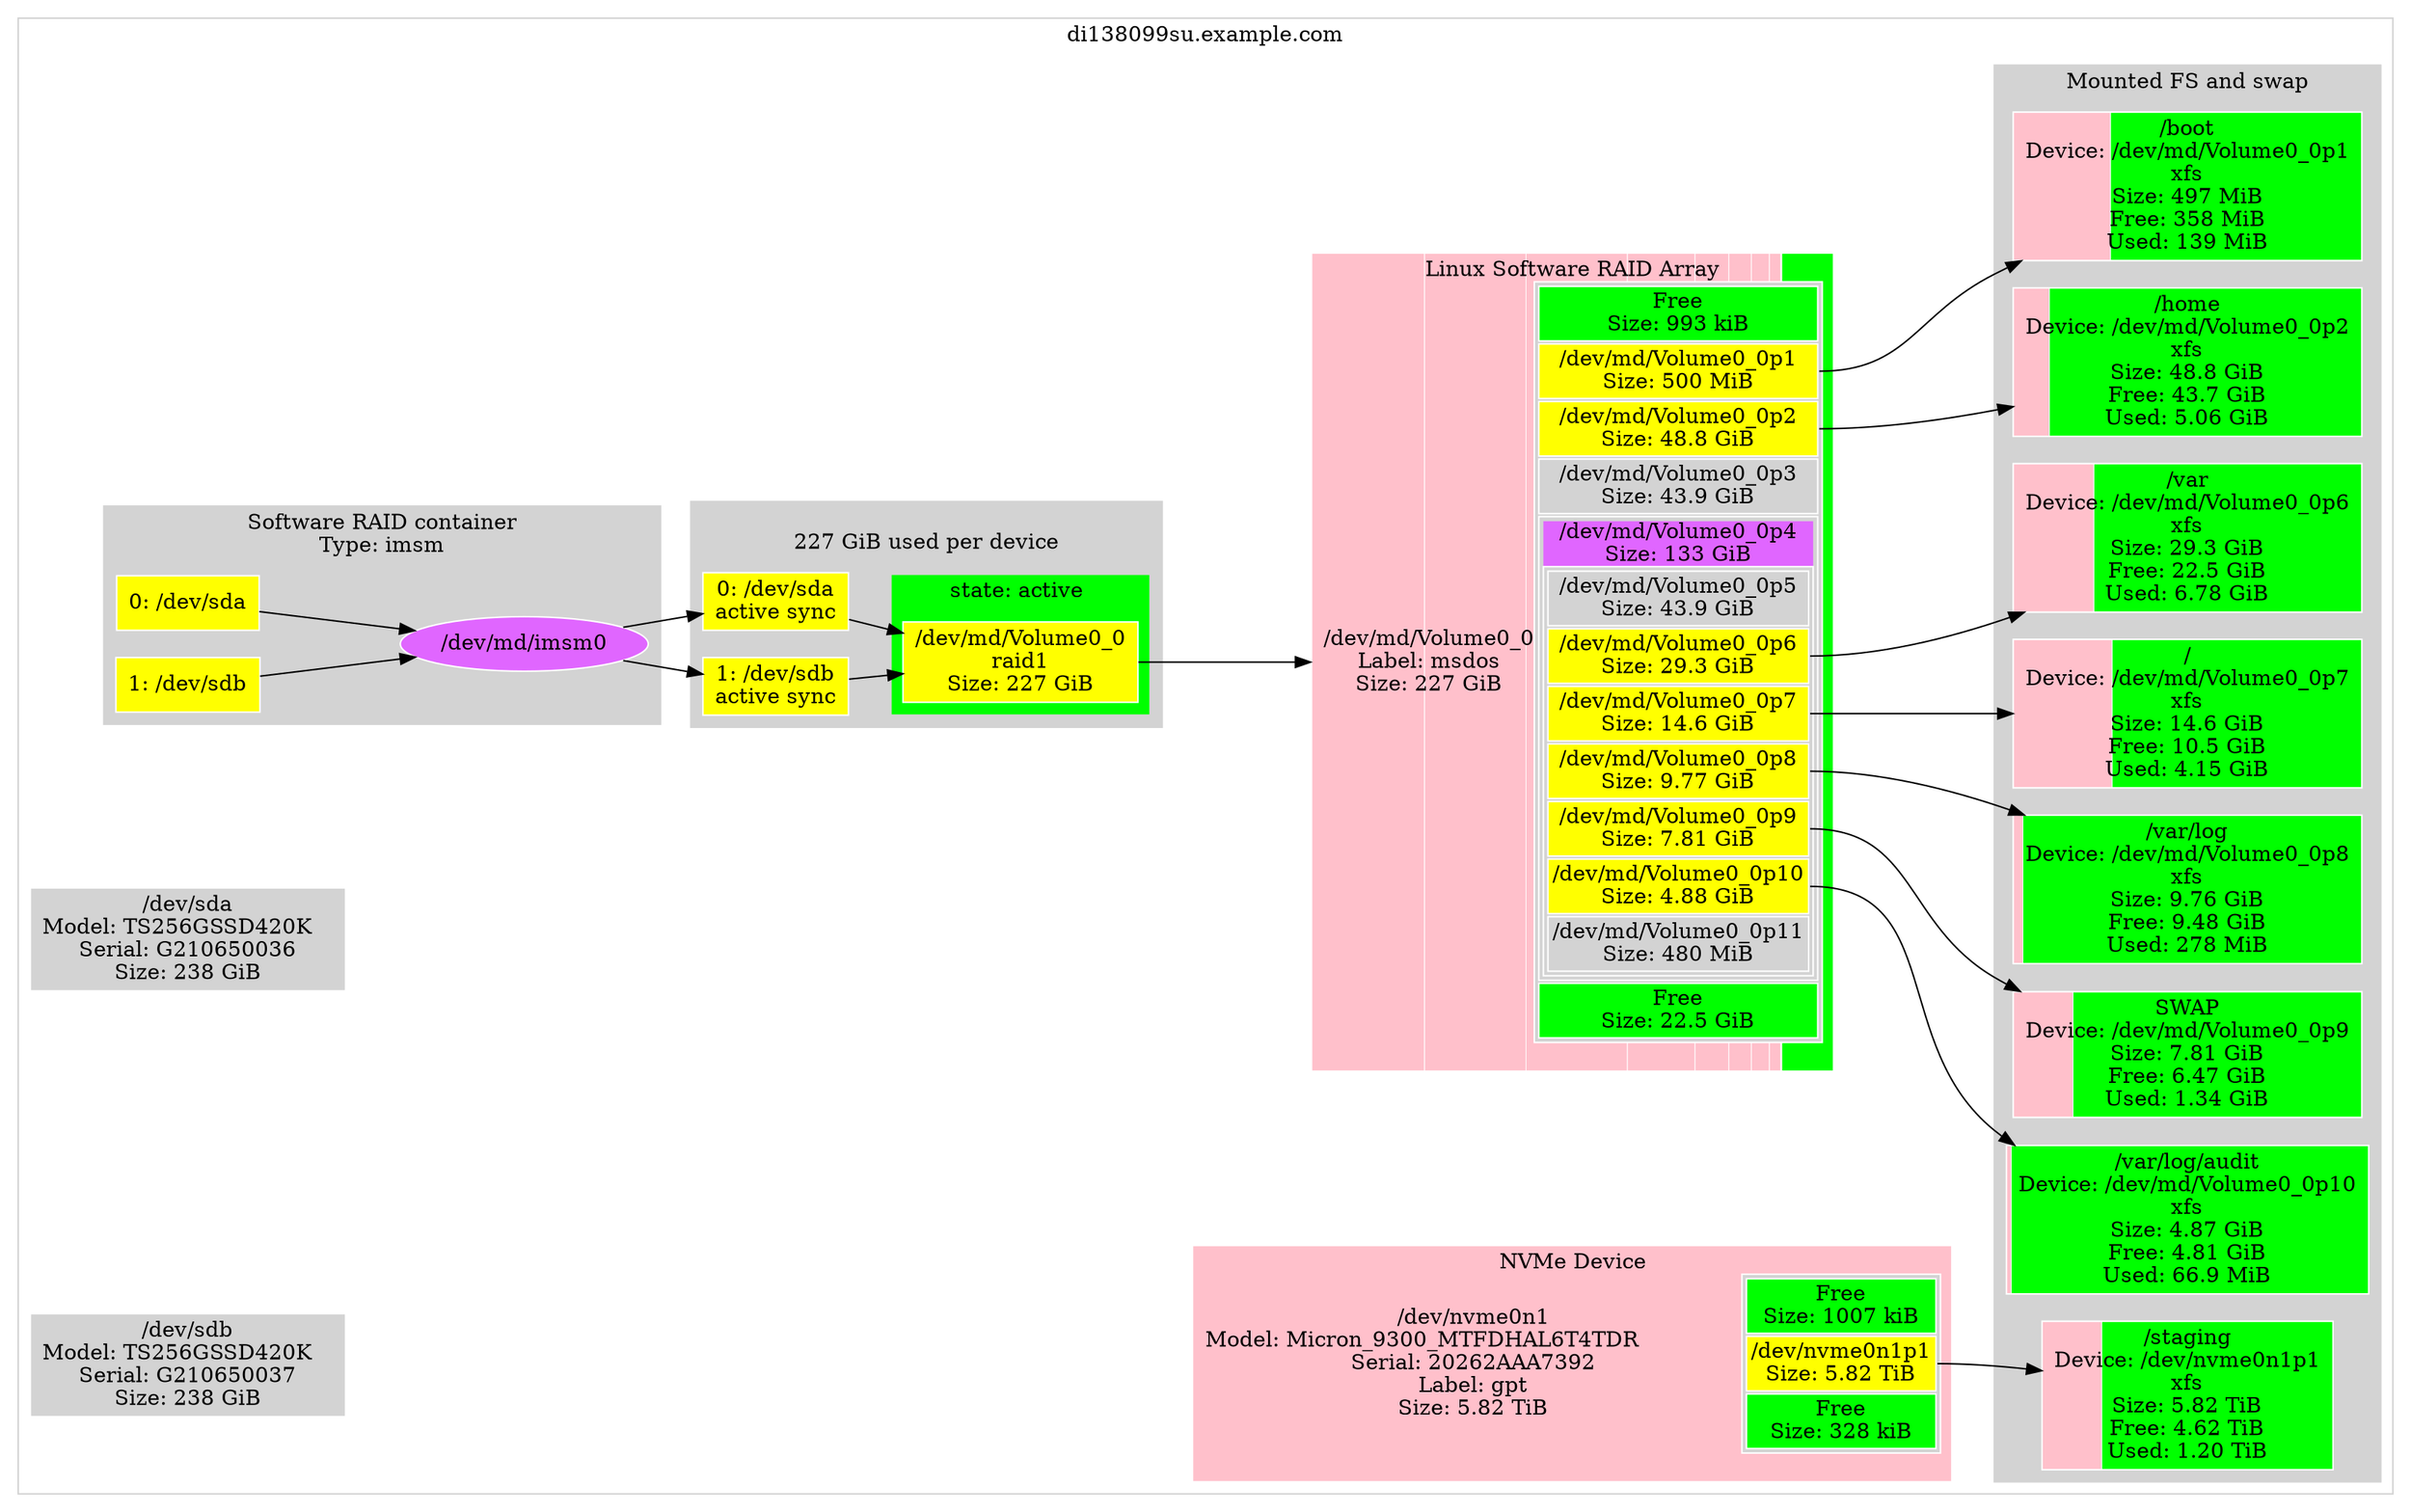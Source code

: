 digraph "di138099su.example.com"{ // HEADER: MACHINE
	rankdir=LR; // HEADER: MACHINE
	subgraph "cluster_machine@di138099su.example.com" {
		style=filled;
		color=lightgrey;
		fillcolor=white;
		node [style=filled,color=white,fillcolor=white,shape=rectangle];
			{ "machine@di138099su.example.com|Partition::MSDOS@md126" [
				label=<<TABLE BORDER="0" CELLPADDING="0" CELLSPACING="0">
						<TR> <TD COLSPAN="2">Linux Software RAID Array</TD> </TR><TR><TD >/dev/md/Volume0_0<BR/>Label: msdos<BR/>Size: 227 GiB</TD>    <TD BGCOLOR="lightgrey">
						<TABLE >
							<TR>
								<TD bgcolor="green">
								Free<BR/>Size: 993 kiB
								</TD>
							</TR>
							<TR>
								<TD PORT="1" BGCOLOR="yellow">
								/dev/md/Volume0_0p1<BR/>Size: 500 MiB
								</TD>
							</TR>
							<TR>
								<TD PORT="2" BGCOLOR="yellow">
								/dev/md/Volume0_0p2<BR/>Size: 48.8 GiB
								</TD>
							</TR>
							<TR>
								<TD PORT="3" BGCOLOR="lightgrey">
								/dev/md/Volume0_0p3<BR/>Size: 43.9 GiB
								</TD>
							</TR>
							<TR>
								<TD>
									<TABLE BORDER="0" CELLPADDING="0" CELLSPACING="0"><TR>
									<TD PORT="4" BGCOLOR="mediumorchid1">
									/dev/md/Volume0_0p4<BR/>Size: 133 GiB
									</TD></TR><TR><TD>
									<TABLE >
										<TR>
											<TD PORT="5" BGCOLOR="lightgrey">
											/dev/md/Volume0_0p5<BR/>Size: 43.9 GiB
											</TD>
										</TR>
										<TR>
											<TD PORT="6" BGCOLOR="yellow">
											/dev/md/Volume0_0p6<BR/>Size: 29.3 GiB
											</TD>
										</TR>
										<TR>
											<TD PORT="7" BGCOLOR="yellow">
											/dev/md/Volume0_0p7<BR/>Size: 14.6 GiB
											</TD>
										</TR>
										<TR>
											<TD PORT="8" BGCOLOR="yellow">
											/dev/md/Volume0_0p8<BR/>Size: 9.77 GiB
											</TD>
										</TR>
										<TR>
											<TD PORT="9" BGCOLOR="yellow">
											/dev/md/Volume0_0p9<BR/>Size: 7.81 GiB
											</TD>
										</TR>
										<TR>
											<TD PORT="10" BGCOLOR="yellow">
											/dev/md/Volume0_0p10<BR/>Size: 4.88 GiB
											</TD>
										</TR>
										<TR>
											<TD PORT="11" BGCOLOR="lightgrey">
											/dev/md/Volume0_0p11<BR/>Size: 480 MiB
											</TD>
										</TR>
									</TABLE>
									</TD></TR></TABLE>
								</TD>
							</TR>
							<TR>
								<TD bgcolor="green">
								Free<BR/>Size: 22.5 GiB
								</TD>
							</TR>
						</TABLE>
						</TD> </TR><TR> <TD COLSPAN="2"> </TD> </TR>
					</TABLE>
				>;
				// Style node
				color=white;
				fillcolor=lightgrey;
				shape="rectangle";
				style=striped;
				fillcolor="green;0.000004:pink;0.002155:pink;0.215532:pink;0.193979:pink;0.193979:pink;0.129319:pink;0.064660:pink;0.043106:pink;0.034485:pink;0.021553:pink;0.002069:green;0.099123";
			]; }
			{ "machine@di138099su.example.com|Partition::GPT@nvme0n1" [
				label=<<TABLE BORDER="0" CELLPADDING="0" CELLSPACING="0">
						<TR> <TD COLSPAN="2">NVMe Device</TD> </TR><TR><TD >/dev/nvme0n1<BR/>Model: Micron_9300_MTFDHAL6T4TDR               <BR/>Serial: 20262AAA7392<BR/>Label: gpt<BR/>Size: 5.82 TiB</TD>    <TD BGCOLOR="lightgrey">
						<TABLE >
							<TR>
								<TD bgcolor="green">
								Free<BR/>Size: 1007 kiB
								</TD>
							</TR>
							<TR>
								<TD PORT="1" BGCOLOR="yellow">
								/dev/nvme0n1p1<BR/>Size: 5.82 TiB
								</TD>
							</TR>
							<TR>
								<TD bgcolor="green">
								Free<BR/>Size: 328 kiB
								</TD>
							</TR>
						</TABLE>
						</TD> </TR><TR> <TD COLSPAN="2"> </TD> </TR>
					</TABLE>
				>;
				// Style node
				color=white;
				fillcolor=lightgrey;
				shape="rectangle";
				style=striped;
				fillcolor="green;0.000000:pink;1.000000:green;0.000000";
			]; }
			subgraph "cluster_machine@di138099su.example.com|RAID::MD@md126" {
				style=filled;
				color=lightgrey;
				fillcolor=lightgrey;
				node [style=filled,color=white,fillcolor=lightgrey,shape=rectangle];
				subgraph "cluster_machine@di138099su.example.com|RAID::MD@md126|::State" {
					{ "machine@di138099su.example.com|RAID::MD@md126|::State|::RaidDevice@md126" [
						label="/dev/md/Volume0_0\nraid1\nSize: 227 GiB";
						fillcolor="yellow"
					]; }
					label="state: active ";
					shape=oval
					fillcolor=green
				}
				{ "machine@di138099su.example.com|RAID::MD@md126|::Device@sda" [
					label="0: /dev/sda\nactive sync";
					fillcolor=yellow
				]; }
				{ "machine@di138099su.example.com|RAID::MD@md126|::Device@sdb" [
					label="1: /dev/sdb\nactive sync";
					fillcolor=yellow
				]; }
				label="\n227 GiB used per device";
			}
			subgraph "cluster_machine@di138099su.example.com|RAID::MD::Container@md127" {
				style=filled;
				color=lightgrey;
				fillcolor=lightgrey;
				node [style=filled,color=white,fillcolor=lightgrey,shape=rectangle];
				{ "machine@di138099su.example.com|RAID::MD::Container@md127|RAID::ContainerDevice@md127" [
					label="/dev/md/imsm0";
					shape=oval;
					fillcolor=mediumorchid1;
				]; }
				{ "machine@di138099su.example.com|RAID::MD::Container@md127|RAID::Device@sda" [
					label="0: /dev/sda";
					fillcolor=yellow
				]; }
				{ "machine@di138099su.example.com|RAID::MD::Container@md127|RAID::Device@sdb" [
					label="1: /dev/sdb";
					fillcolor=yellow
				]; }
				label="Software RAID container\nType: imsm";
			}
			subgraph "cluster_machine@di138099su.example.com|FS" {
				style=filled;
				color=lightgrey;
				fillcolor=lightgrey;
				node [style=filled,color=white,fillcolor=lightgrey,shape=rectangle];
				{ "machine@di138099su.example.com|FS|::FS@/boot" [
					label="/boot\nDevice: /dev/md/Volume0_0p1\nxfs\nSize: 497 MiB\nFree: 358 MiB\nUsed: 139 MiB";
					style=striped;fillcolor="pink;0.279154.2:green"
				]; }
				{ "machine@di138099su.example.com|FS|::FS@/var/log/audit" [
					label="/var/log/audit\nDevice: /dev/md/Volume0_0p10\nxfs\nSize: 4.87 GiB\nFree: 4.81 GiB\nUsed: 66.9 MiB";
					style=striped;fillcolor="pink;0.013411.2:green"
				]; }
				{ "machine@di138099su.example.com|FS|::FS@/home" [
					label="/home\nDevice: /dev/md/Volume0_0p2\nxfs\nSize: 48.8 GiB\nFree: 43.7 GiB\nUsed: 5.06 GiB";
					style=striped;fillcolor="pink;0.103745.2:green"
				]; }
				{ "machine@di138099su.example.com|FS|::FS@/var" [
					label="/var\nDevice: /dev/md/Volume0_0p6\nxfs\nSize: 29.3 GiB\nFree: 22.5 GiB\nUsed: 6.78 GiB";
					style=striped;fillcolor="pink;0.231451.2:green"
				]; }
				{ "machine@di138099su.example.com|FS|::FS@/" [
					label="/\nDevice: /dev/md/Volume0_0p7\nxfs\nSize: 14.6 GiB\nFree: 10.5 GiB\nUsed: 4.15 GiB";
					style=striped;fillcolor="pink;0.283654.2:green"
				]; }
				{ "machine@di138099su.example.com|FS|::FS@/var/log" [
					label="/var/log\nDevice: /dev/md/Volume0_0p8\nxfs\nSize: 9.76 GiB\nFree: 9.48 GiB\nUsed: 278 MiB";
					style=striped;fillcolor="pink;0.027839.2:green"
				]; }
				{ "machine@di138099su.example.com|FS|::FS@/staging" [
					label="/staging\nDevice: /dev/nvme0n1p1\nxfs\nSize: 5.82 TiB\nFree: 4.62 TiB\nUsed: 1.20 TiB";
					style=striped;fillcolor="pink;0.205437.2:green"
				]; }
				{ "machine@di138099su.example.com|FS|::SWAP::Partition@md126p9" [
					label="SWAP\nDevice: /dev/md/Volume0_0p9\nSize: 7.81 GiB\nFree: 6.47 GiB\nUsed: 1.34 GiB";
					style=striped;fillcolor="pink;0.171563.2:green"
				]; }
				label="Mounted FS and swap";
			}
			subgraph "cluster_machine@di138099su.example.com|Libvirt" {
				style=filled;
				color=lightgrey;
				fillcolor=lightgrey;
				node [style=filled,color=white,fillcolor=lightgrey,shape=rectangle];
				label="Libvirt Virtual Machines";
			}
			{ "machine@di138099su.example.com|Partition::None@sda" [
				label="/dev/sda\nModel: TS256GSSD420K   \nSerial: G210650036\nSize: 238 GiB";
				fillcolor="lightgrey"
				style=filled
				shape=rectangle
			]; }
			{ "machine@di138099su.example.com|Partition::None@sdb" [
				label="/dev/sdb\nModel: TS256GSSD420K   \nSerial: G210650037\nSize: 238 GiB";
				fillcolor="lightgrey"
				style=filled
				shape=rectangle
			]; }
			// Links from MD: /dev/md/Volume0_0
			"machine@di138099su.example.com|RAID::MD@md126|::Device@sda" -> "machine@di138099su.example.com|RAID::MD@md126|::State|::RaidDevice@md126"
			"machine@di138099su.example.com|RAID::MD@md126|::Device@sdb" -> "machine@di138099su.example.com|RAID::MD@md126|::State|::RaidDevice@md126"
			// Links from MD: /dev/md/imsm0
			"machine@di138099su.example.com|RAID::MD::Container@md127|RAID::Device@sda" -> "machine@di138099su.example.com|RAID::MD::Container@md127|RAID::ContainerDevice@md127"
			"machine@di138099su.example.com|RAID::MD::Container@md127|RAID::Device@sdb" -> "machine@di138099su.example.com|RAID::MD::Container@md127|RAID::ContainerDevice@md127"
			// Links for Partition::MSDOS@md126
			"machine@di138099su.example.com|RAID::MD@md126|::State|::RaidDevice@md126" -> "machine@di138099su.example.com|Partition::MSDOS@md126"
			// Links for Partition::MSDOS@md126
			// Links for Partition::Table
			// Links for Partition::Table::Part::Free@_1
			// Links for Partition::Table::Part::Data@md126p1
			// Links for Partition::Table::Part::Data@md126p2
			// Links for Partition::Table::Part::Data@md126p3
			// Links for Partition::Table::Part::SubTable@md126p4
			// Links for Partition::Table::Part::Data@md126p5
			// Links for Partition::Table::Part::Data@md126p6
			// Links for Partition::Table::Part::Data@md126p7
			// Links for Partition::Table::Part::Data@md126p8
			// Links for Partition::Table::Part::Data@md126p9
			// Links for Partition::Table::Part::Data@md126p10
			// Links for Partition::Table::Part::Data@md126p11
			// Links for Partition::Table::Part::Free@_2
			// Links for Partition::GPT@nvme0n1
			// TARGET LINK: di138099su.example.com 6401252745216 nvme0n1 "machine@di138099su.example.com|Partition::GPT@nvme0n1"
			// Links for Partition::Table
			// Links for Partition::Table::Part::Free@_1
			// Links for Partition::Table::Part::Data@nvme0n1p1
			// Links for Partition::Table::Part::Free@_2
			// Links for MD: /dev/md/Volume0_0
			// Links for RAID::MD::State
			// Links for RAID::MD::State::RaidDevice@md126
			// Links for RAID::MD::Device@sda
			"machine@di138099su.example.com|RAID::MD::Container@md127|RAID::ContainerDevice@md127" -> "machine@di138099su.example.com|RAID::MD@md126|::Device@sda"
			// Links for RAID::MD::Device@sda
			// Links for RAID::MD::Device@sdb
			"machine@di138099su.example.com|RAID::MD::Container@md127|RAID::ContainerDevice@md127" -> "machine@di138099su.example.com|RAID::MD@md126|::Device@sdb"
			// Links for RAID::MD::Device@sdb
			// Links for MD: /dev/md/imsm0
			// Links for RAID::ContainerDevice@md127
			// Links for RAID::Device@sda
			// TARGET LINK: di138099su.example.com 256060514304 sda "machine@di138099su.example.com|RAID::MD::Container@md127|RAID::Device@sda"
			// Links for RAID::Device@sdb
			// TARGET LINK: di138099su.example.com 256060514304 sdb "machine@di138099su.example.com|RAID::MD::Container@md127|RAID::Device@sdb"
			// Links for FS
			// Links for FS::FS@/boot
			"machine@di138099su.example.com|Partition::MSDOS@md126":"1" -> "machine@di138099su.example.com|FS|::FS@/boot"
			// Links for FS::FS@/boot
			// Links for FS::FS@/var/log/audit
			"machine@di138099su.example.com|Partition::MSDOS@md126":"10" -> "machine@di138099su.example.com|FS|::FS@/var/log/audit"
			// Links for FS::FS@/var/log/audit
			// Links for FS::FS@/home
			"machine@di138099su.example.com|Partition::MSDOS@md126":"2" -> "machine@di138099su.example.com|FS|::FS@/home"
			// Links for FS::FS@/home
			// Links for FS::FS@/var
			"machine@di138099su.example.com|Partition::MSDOS@md126":"6" -> "machine@di138099su.example.com|FS|::FS@/var"
			// Links for FS::FS@/var
			// Links for FS::FS@/
			"machine@di138099su.example.com|Partition::MSDOS@md126":"7" -> "machine@di138099su.example.com|FS|::FS@/"
			// Links for FS::FS@/
			// Links for FS::FS@/var/log
			"machine@di138099su.example.com|Partition::MSDOS@md126":"8" -> "machine@di138099su.example.com|FS|::FS@/var/log"
			// Links for FS::FS@/var/log
			// Links for FS::FS@/staging
			"machine@di138099su.example.com|Partition::GPT@nvme0n1":"1" -> "machine@di138099su.example.com|FS|::FS@/staging"
			// Links for FS::FS@/staging
			// Links for FS::SWAP::Partition@md126p9
			"machine@di138099su.example.com|Partition::MSDOS@md126":"9" -> "machine@di138099su.example.com|FS|::SWAP::Partition@md126p9"
			// Links for FS::SWAP::Partition@md126p9
			// Links for Libvirt Virtual Machines
			// Links for Partition::None@sda
			// TARGET LINK: di138099su.example.com 256060514304 sda "machine@di138099su.example.com|Partition::None@sda"
			// Links for Partition::None@sdb
			// TARGET LINK: di138099su.example.com 256060514304 sdb "machine@di138099su.example.com|Partition::None@sdb"
		label="di138099su.example.com";
	}
} // FOOTER: MACHINE
